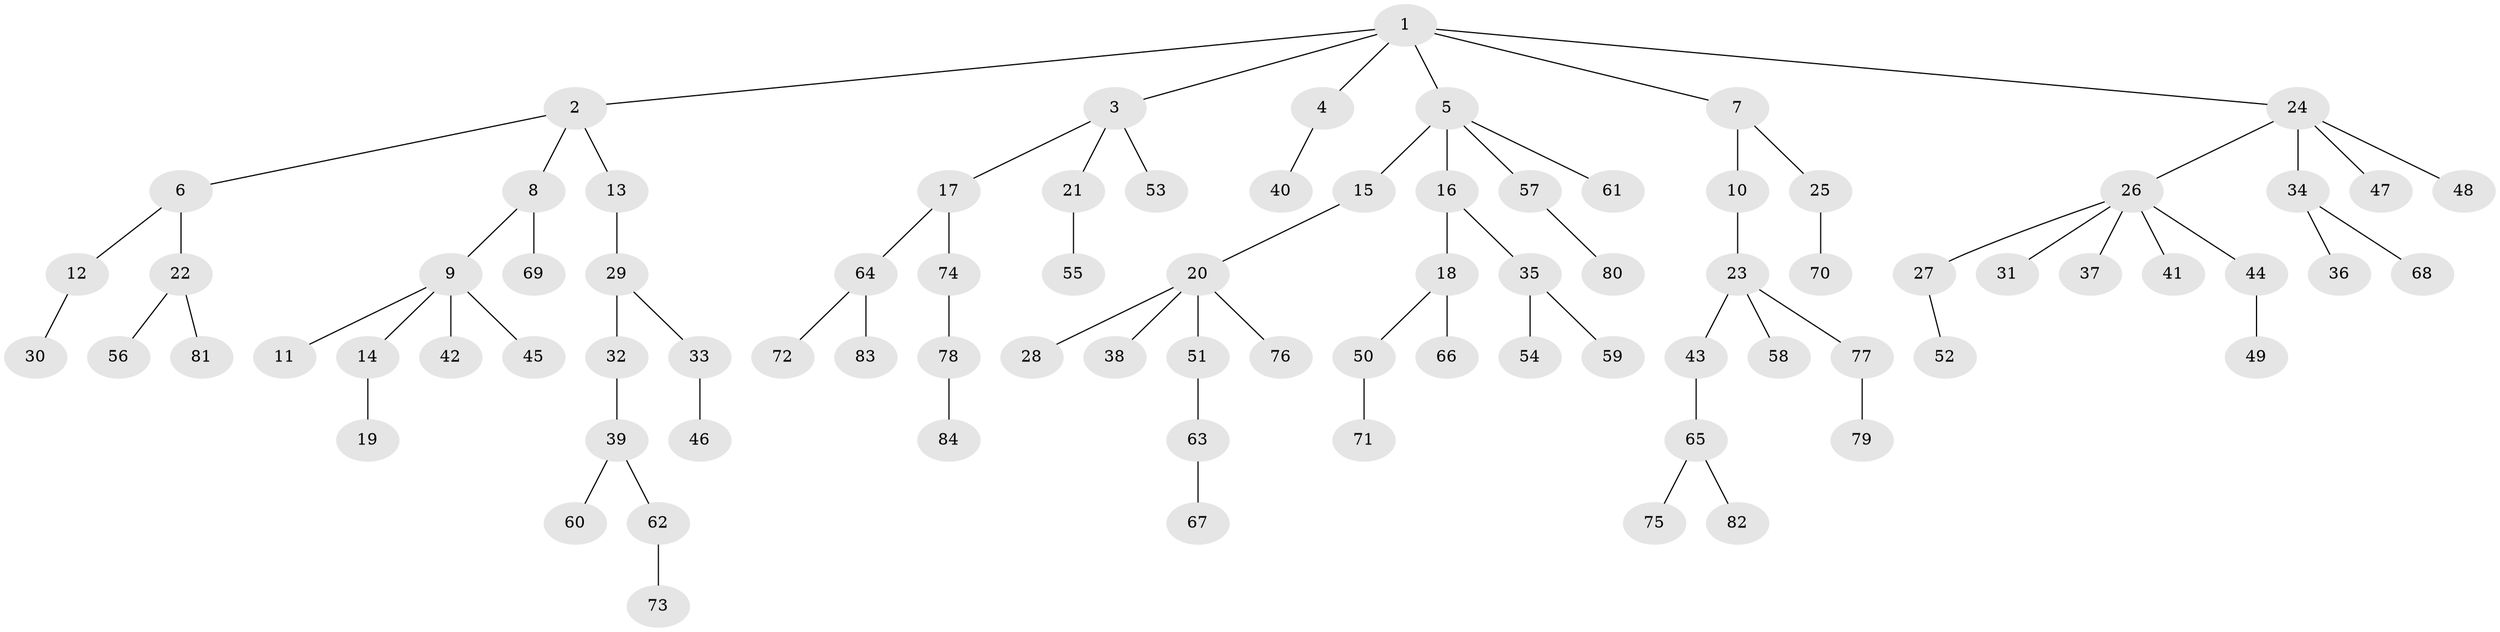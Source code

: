 // coarse degree distribution, {6: 0.023809523809523808, 4: 0.07142857142857142, 3: 0.23809523809523808, 1: 0.5238095238095238, 2: 0.14285714285714285}
// Generated by graph-tools (version 1.1) at 2025/51/03/04/25 22:51:40]
// undirected, 84 vertices, 83 edges
graph export_dot {
  node [color=gray90,style=filled];
  1;
  2;
  3;
  4;
  5;
  6;
  7;
  8;
  9;
  10;
  11;
  12;
  13;
  14;
  15;
  16;
  17;
  18;
  19;
  20;
  21;
  22;
  23;
  24;
  25;
  26;
  27;
  28;
  29;
  30;
  31;
  32;
  33;
  34;
  35;
  36;
  37;
  38;
  39;
  40;
  41;
  42;
  43;
  44;
  45;
  46;
  47;
  48;
  49;
  50;
  51;
  52;
  53;
  54;
  55;
  56;
  57;
  58;
  59;
  60;
  61;
  62;
  63;
  64;
  65;
  66;
  67;
  68;
  69;
  70;
  71;
  72;
  73;
  74;
  75;
  76;
  77;
  78;
  79;
  80;
  81;
  82;
  83;
  84;
  1 -- 2;
  1 -- 3;
  1 -- 4;
  1 -- 5;
  1 -- 7;
  1 -- 24;
  2 -- 6;
  2 -- 8;
  2 -- 13;
  3 -- 17;
  3 -- 21;
  3 -- 53;
  4 -- 40;
  5 -- 15;
  5 -- 16;
  5 -- 57;
  5 -- 61;
  6 -- 12;
  6 -- 22;
  7 -- 10;
  7 -- 25;
  8 -- 9;
  8 -- 69;
  9 -- 11;
  9 -- 14;
  9 -- 42;
  9 -- 45;
  10 -- 23;
  12 -- 30;
  13 -- 29;
  14 -- 19;
  15 -- 20;
  16 -- 18;
  16 -- 35;
  17 -- 64;
  17 -- 74;
  18 -- 50;
  18 -- 66;
  20 -- 28;
  20 -- 38;
  20 -- 51;
  20 -- 76;
  21 -- 55;
  22 -- 56;
  22 -- 81;
  23 -- 43;
  23 -- 58;
  23 -- 77;
  24 -- 26;
  24 -- 34;
  24 -- 47;
  24 -- 48;
  25 -- 70;
  26 -- 27;
  26 -- 31;
  26 -- 37;
  26 -- 41;
  26 -- 44;
  27 -- 52;
  29 -- 32;
  29 -- 33;
  32 -- 39;
  33 -- 46;
  34 -- 36;
  34 -- 68;
  35 -- 54;
  35 -- 59;
  39 -- 60;
  39 -- 62;
  43 -- 65;
  44 -- 49;
  50 -- 71;
  51 -- 63;
  57 -- 80;
  62 -- 73;
  63 -- 67;
  64 -- 72;
  64 -- 83;
  65 -- 75;
  65 -- 82;
  74 -- 78;
  77 -- 79;
  78 -- 84;
}
